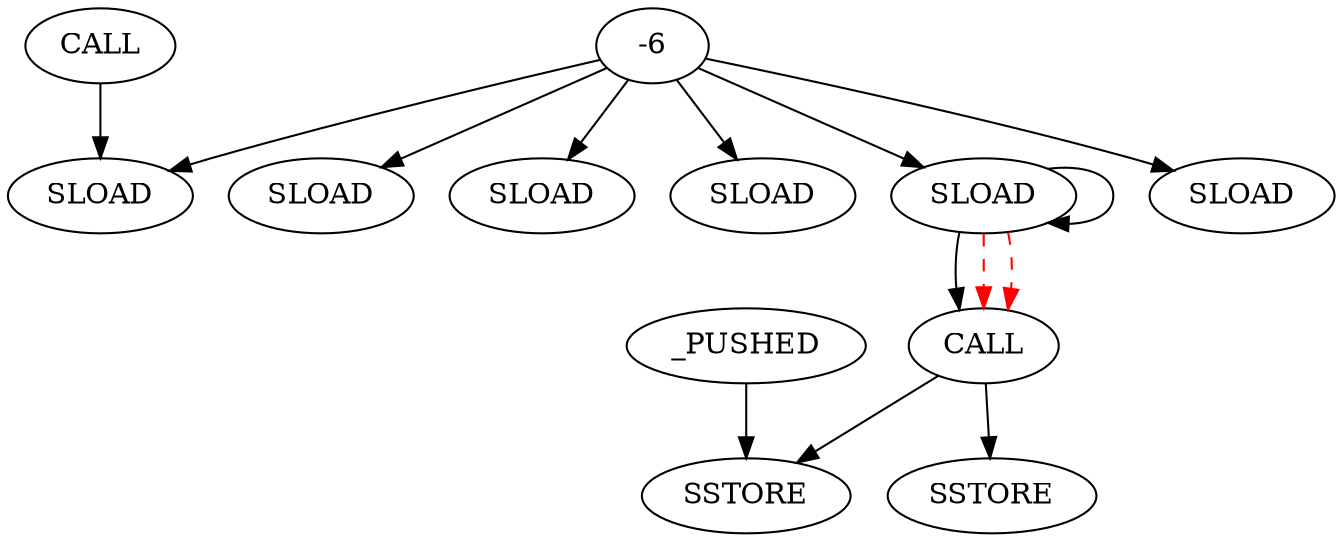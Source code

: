 // TEST
digraph {
	n3 [label=SSTORE shape=oval]
	n14 [label=SLOAD shape=oval]
	n9 [label=SLOAD shape=oval]
	n15 [label=SLOAD shape=oval]
	n16 [label=SLOAD shape=oval]
	n1 [label=SLOAD shape=oval]
	n6 [label=CALL shape=oval]
	n0 [label=_PUSHED shape=oval]
	n4 [label=SSTORE shape=oval]
	n2 [label=CALL shape=oval]
	n8 [label=SLOAD shape=oval]
	n2 -> n3 [label="" color="" style=solid]
	n0 -> n3 [label="" color="" style=solid]
	-6 -> n14 [label="" color="" style=solid]
	-6 -> n9 [label="" color="" style=solid]
	-6 -> n15 [label="" color="" style=solid]
	n6 -> n15 [label="" color="" style=solid]
	-6 -> n16 [label="" color="" style=solid]
	n1 -> n1 [label="" color="" style=""]
	-6 -> n1 [label="" color="" style=solid]
	n2 -> n4 [label="" color="" style=solid]
	n1 -> n2 [label="" color="" style=solid]
	n1 -> n2 [label="" color=red style=dashed]
	n1 -> n2 [label="" color=red style=dashed]
	-6 -> n8 [label="" color="" style=solid]
}
